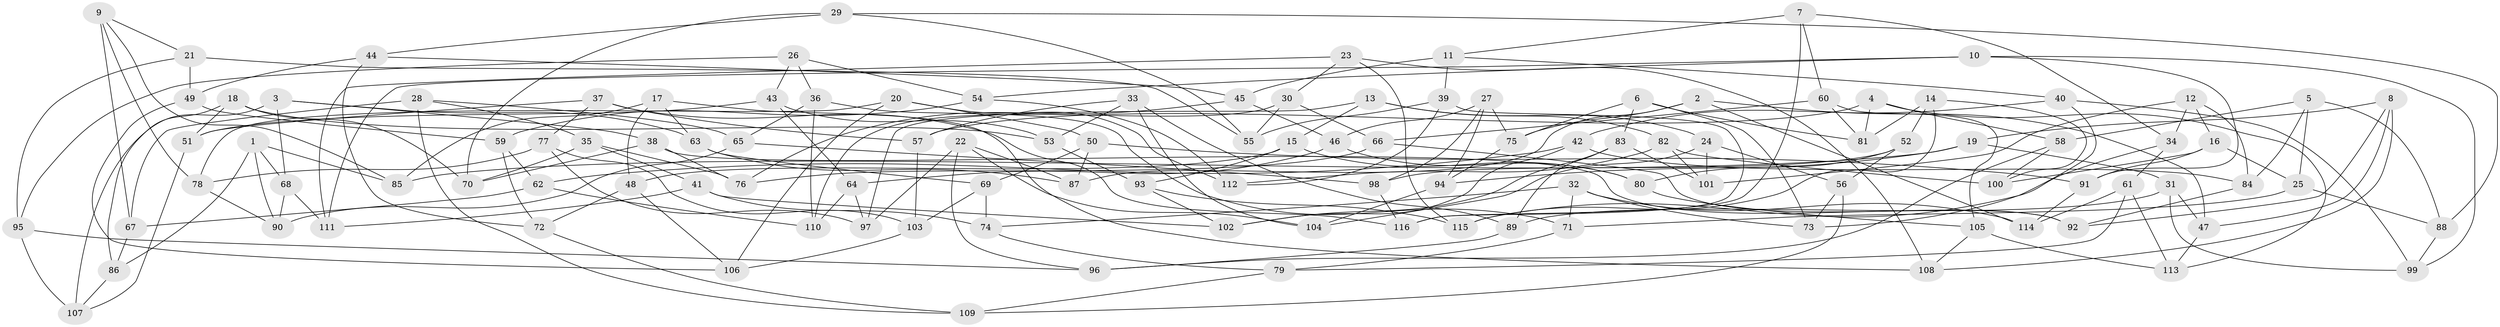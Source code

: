 // coarse degree distribution, {4: 0.5172413793103449, 3: 0.08620689655172414, 6: 0.08620689655172414, 7: 0.06896551724137931, 9: 0.08620689655172414, 5: 0.1206896551724138, 8: 0.017241379310344827, 11: 0.017241379310344827}
// Generated by graph-tools (version 1.1) at 2025/01/03/04/25 22:01:47]
// undirected, 116 vertices, 232 edges
graph export_dot {
graph [start="1"]
  node [color=gray90,style=filled];
  1;
  2;
  3;
  4;
  5;
  6;
  7;
  8;
  9;
  10;
  11;
  12;
  13;
  14;
  15;
  16;
  17;
  18;
  19;
  20;
  21;
  22;
  23;
  24;
  25;
  26;
  27;
  28;
  29;
  30;
  31;
  32;
  33;
  34;
  35;
  36;
  37;
  38;
  39;
  40;
  41;
  42;
  43;
  44;
  45;
  46;
  47;
  48;
  49;
  50;
  51;
  52;
  53;
  54;
  55;
  56;
  57;
  58;
  59;
  60;
  61;
  62;
  63;
  64;
  65;
  66;
  67;
  68;
  69;
  70;
  71;
  72;
  73;
  74;
  75;
  76;
  77;
  78;
  79;
  80;
  81;
  82;
  83;
  84;
  85;
  86;
  87;
  88;
  89;
  90;
  91;
  92;
  93;
  94;
  95;
  96;
  97;
  98;
  99;
  100;
  101;
  102;
  103;
  104;
  105;
  106;
  107;
  108;
  109;
  110;
  111;
  112;
  113;
  114;
  115;
  116;
  1 -- 85;
  1 -- 86;
  1 -- 90;
  1 -- 68;
  2 -- 75;
  2 -- 87;
  2 -- 114;
  2 -- 47;
  3 -- 68;
  3 -- 107;
  3 -- 63;
  3 -- 38;
  4 -- 57;
  4 -- 81;
  4 -- 113;
  4 -- 58;
  5 -- 84;
  5 -- 88;
  5 -- 25;
  5 -- 58;
  6 -- 81;
  6 -- 75;
  6 -- 83;
  6 -- 73;
  7 -- 34;
  7 -- 11;
  7 -- 60;
  7 -- 116;
  8 -- 19;
  8 -- 92;
  8 -- 108;
  8 -- 47;
  9 -- 85;
  9 -- 21;
  9 -- 67;
  9 -- 78;
  10 -- 111;
  10 -- 99;
  10 -- 54;
  10 -- 91;
  11 -- 45;
  11 -- 39;
  11 -- 40;
  12 -- 84;
  12 -- 34;
  12 -- 16;
  12 -- 101;
  13 -- 24;
  13 -- 97;
  13 -- 15;
  13 -- 82;
  14 -- 81;
  14 -- 115;
  14 -- 100;
  14 -- 52;
  15 -- 80;
  15 -- 93;
  15 -- 48;
  16 -- 91;
  16 -- 100;
  16 -- 25;
  17 -- 108;
  17 -- 63;
  17 -- 48;
  17 -- 85;
  18 -- 86;
  18 -- 53;
  18 -- 70;
  18 -- 51;
  19 -- 94;
  19 -- 85;
  19 -- 31;
  20 -- 112;
  20 -- 78;
  20 -- 106;
  20 -- 50;
  21 -- 55;
  21 -- 49;
  21 -- 95;
  22 -- 87;
  22 -- 97;
  22 -- 104;
  22 -- 96;
  23 -- 30;
  23 -- 111;
  23 -- 108;
  23 -- 115;
  24 -- 101;
  24 -- 56;
  24 -- 104;
  25 -- 88;
  25 -- 71;
  26 -- 36;
  26 -- 54;
  26 -- 43;
  26 -- 95;
  27 -- 98;
  27 -- 75;
  27 -- 94;
  27 -- 46;
  28 -- 67;
  28 -- 65;
  28 -- 35;
  28 -- 109;
  29 -- 88;
  29 -- 70;
  29 -- 55;
  29 -- 44;
  30 -- 66;
  30 -- 55;
  30 -- 110;
  31 -- 89;
  31 -- 47;
  31 -- 99;
  32 -- 74;
  32 -- 71;
  32 -- 114;
  32 -- 73;
  33 -- 57;
  33 -- 104;
  33 -- 53;
  33 -- 89;
  34 -- 115;
  34 -- 61;
  35 -- 76;
  35 -- 70;
  35 -- 41;
  36 -- 110;
  36 -- 71;
  36 -- 65;
  37 -- 116;
  37 -- 51;
  37 -- 77;
  37 -- 57;
  38 -- 70;
  38 -- 92;
  38 -- 76;
  39 -- 116;
  39 -- 55;
  39 -- 112;
  40 -- 42;
  40 -- 73;
  40 -- 99;
  41 -- 111;
  41 -- 102;
  41 -- 74;
  42 -- 62;
  42 -- 102;
  42 -- 84;
  43 -- 51;
  43 -- 64;
  43 -- 53;
  44 -- 45;
  44 -- 72;
  44 -- 49;
  45 -- 46;
  45 -- 76;
  46 -- 80;
  46 -- 64;
  47 -- 113;
  48 -- 106;
  48 -- 72;
  49 -- 59;
  49 -- 106;
  50 -- 87;
  50 -- 69;
  50 -- 91;
  51 -- 107;
  52 -- 56;
  52 -- 80;
  52 -- 98;
  53 -- 93;
  54 -- 59;
  54 -- 112;
  56 -- 73;
  56 -- 109;
  57 -- 103;
  58 -- 100;
  58 -- 96;
  59 -- 72;
  59 -- 62;
  60 -- 81;
  60 -- 105;
  60 -- 66;
  61 -- 114;
  61 -- 113;
  61 -- 79;
  62 -- 67;
  62 -- 110;
  63 -- 69;
  63 -- 87;
  64 -- 97;
  64 -- 110;
  65 -- 90;
  65 -- 98;
  66 -- 76;
  66 -- 92;
  67 -- 86;
  68 -- 111;
  68 -- 90;
  69 -- 74;
  69 -- 103;
  71 -- 79;
  72 -- 109;
  74 -- 79;
  75 -- 94;
  77 -- 78;
  77 -- 103;
  77 -- 97;
  78 -- 90;
  79 -- 109;
  80 -- 105;
  82 -- 112;
  82 -- 101;
  82 -- 100;
  83 -- 101;
  83 -- 102;
  83 -- 89;
  84 -- 92;
  86 -- 107;
  88 -- 99;
  89 -- 96;
  91 -- 114;
  93 -- 115;
  93 -- 102;
  94 -- 104;
  95 -- 107;
  95 -- 96;
  98 -- 116;
  103 -- 106;
  105 -- 113;
  105 -- 108;
}
